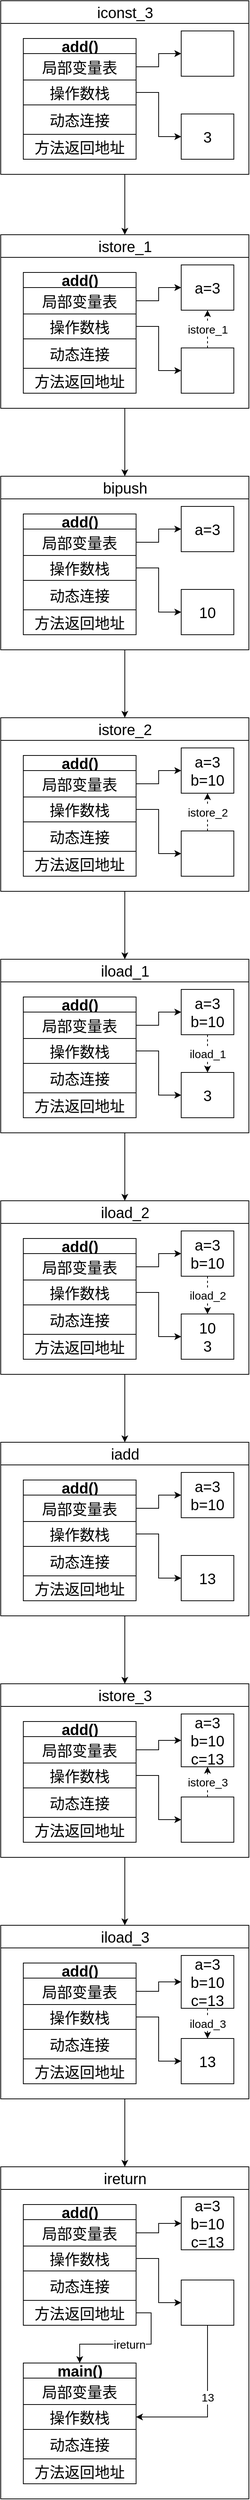 <mxfile version="14.4.2" type="github">
  <diagram id="mzZVyo7BjY55Umvk1tv_" name="Page-1">
    <mxGraphModel dx="1865" dy="1680" grid="1" gridSize="10" guides="1" tooltips="1" connect="1" arrows="1" fold="1" page="1" pageScale="1" pageWidth="827" pageHeight="1169" math="0" shadow="0">
      <root>
        <mxCell id="0" />
        <mxCell id="1" parent="0" />
        <mxCell id="BVIDle6o-jh2AiLQvKVz-5" value="add()" style="swimlane;html=1;startSize=20;horizontal=1;containerType=tree;newEdgeStyle={&quot;edgeStyle&quot;:&quot;elbowEdgeStyle&quot;,&quot;startArrow&quot;:&quot;none&quot;,&quot;endArrow&quot;:&quot;none&quot;};gradientColor=#ffffff;fontSize=20;" vertex="1" parent="1">
          <mxGeometry x="-690" y="-1100" width="150" height="160" as="geometry" />
        </mxCell>
        <mxCell id="BVIDle6o-jh2AiLQvKVz-6" value="" style="shape=table;html=1;whiteSpace=wrap;startSize=0;container=1;collapsible=0;childLayout=tableLayout;gradientColor=#ffffff;fontSize=15;" vertex="1" parent="BVIDle6o-jh2AiLQvKVz-5">
          <mxGeometry y="20" width="150" height="140" as="geometry" />
        </mxCell>
        <mxCell id="BVIDle6o-jh2AiLQvKVz-7" value="" style="shape=partialRectangle;html=1;whiteSpace=wrap;collapsible=0;dropTarget=0;pointerEvents=0;fillColor=none;top=0;left=0;bottom=0;right=0;points=[[0,0.5],[1,0.5]];portConstraint=eastwest;" vertex="1" parent="BVIDle6o-jh2AiLQvKVz-6">
          <mxGeometry width="150" height="35" as="geometry" />
        </mxCell>
        <mxCell id="BVIDle6o-jh2AiLQvKVz-8" value="局部变量表" style="shape=partialRectangle;html=1;whiteSpace=wrap;connectable=0;fillColor=none;top=0;left=0;bottom=0;right=0;overflow=hidden;fontSize=20;" vertex="1" parent="BVIDle6o-jh2AiLQvKVz-7">
          <mxGeometry width="150" height="35" as="geometry" />
        </mxCell>
        <mxCell id="BVIDle6o-jh2AiLQvKVz-9" value="" style="shape=partialRectangle;html=1;whiteSpace=wrap;collapsible=0;dropTarget=0;pointerEvents=0;fillColor=none;top=0;left=0;bottom=0;right=0;points=[[0,0.5],[1,0.5]];portConstraint=eastwest;" vertex="1" parent="BVIDle6o-jh2AiLQvKVz-6">
          <mxGeometry y="35" width="150" height="33" as="geometry" />
        </mxCell>
        <mxCell id="BVIDle6o-jh2AiLQvKVz-10" value="操作数栈" style="shape=partialRectangle;html=1;whiteSpace=wrap;connectable=0;fillColor=none;top=0;left=0;bottom=0;right=0;overflow=hidden;fontSize=20;" vertex="1" parent="BVIDle6o-jh2AiLQvKVz-9">
          <mxGeometry width="150" height="33" as="geometry" />
        </mxCell>
        <mxCell id="BVIDle6o-jh2AiLQvKVz-11" style="shape=partialRectangle;html=1;whiteSpace=wrap;collapsible=0;dropTarget=0;pointerEvents=0;fillColor=none;top=0;left=0;bottom=0;right=0;points=[[0,0.5],[1,0.5]];portConstraint=eastwest;" vertex="1" parent="BVIDle6o-jh2AiLQvKVz-6">
          <mxGeometry y="68" width="150" height="39" as="geometry" />
        </mxCell>
        <mxCell id="BVIDle6o-jh2AiLQvKVz-12" value="&lt;font style=&quot;font-size: 20px&quot;&gt;动态连接&lt;/font&gt;" style="shape=partialRectangle;html=1;whiteSpace=wrap;connectable=0;fillColor=none;top=0;left=0;bottom=0;right=0;overflow=hidden;" vertex="1" parent="BVIDle6o-jh2AiLQvKVz-11">
          <mxGeometry width="150" height="39" as="geometry" />
        </mxCell>
        <mxCell id="BVIDle6o-jh2AiLQvKVz-13" style="shape=partialRectangle;html=1;whiteSpace=wrap;collapsible=0;dropTarget=0;pointerEvents=0;fillColor=none;top=0;left=0;bottom=0;right=0;points=[[0,0.5],[1,0.5]];portConstraint=eastwest;" vertex="1" parent="BVIDle6o-jh2AiLQvKVz-6">
          <mxGeometry y="107" width="150" height="33" as="geometry" />
        </mxCell>
        <mxCell id="BVIDle6o-jh2AiLQvKVz-14" value="方法返回地址" style="shape=partialRectangle;html=1;whiteSpace=wrap;connectable=0;fillColor=none;top=0;left=0;bottom=0;right=0;overflow=hidden;fontSize=20;" vertex="1" parent="BVIDle6o-jh2AiLQvKVz-13">
          <mxGeometry width="150" height="33" as="geometry" />
        </mxCell>
        <mxCell id="BVIDle6o-jh2AiLQvKVz-82" style="edgeStyle=orthogonalEdgeStyle;rounded=0;orthogonalLoop=1;jettySize=auto;html=1;entryX=0.5;entryY=0;entryDx=0;entryDy=0;fontSize=15;" edge="1" parent="1" source="BVIDle6o-jh2AiLQvKVz-36" target="BVIDle6o-jh2AiLQvKVz-76">
          <mxGeometry relative="1" as="geometry" />
        </mxCell>
        <mxCell id="BVIDle6o-jh2AiLQvKVz-36" value="&lt;span style=&quot;font-weight: 400 ; background-color: rgb(255 , 255 , 255)&quot;&gt;&lt;font style=&quot;font-size: 20px&quot;&gt;iconst_3&lt;/font&gt;&lt;/span&gt;" style="swimlane;html=1;startSize=30;horizontal=1;containerType=tree;newEdgeStyle={&quot;edgeStyle&quot;:&quot;elbowEdgeStyle&quot;,&quot;startArrow&quot;:&quot;none&quot;,&quot;endArrow&quot;:&quot;none&quot;};fontSize=15;" vertex="1" parent="1">
          <mxGeometry x="-720" y="-1150" width="330" height="230" as="geometry" />
        </mxCell>
        <mxCell id="BVIDle6o-jh2AiLQvKVz-42" value="" style="rounded=0;whiteSpace=wrap;html=1;fontSize=20;" vertex="1" parent="BVIDle6o-jh2AiLQvKVz-36">
          <mxGeometry x="240" y="40" width="70" height="60" as="geometry" />
        </mxCell>
        <mxCell id="BVIDle6o-jh2AiLQvKVz-20" value="3" style="rounded=0;whiteSpace=wrap;html=1;fontSize=20;" vertex="1" parent="BVIDle6o-jh2AiLQvKVz-36">
          <mxGeometry x="240" y="150" width="70" height="60" as="geometry" />
        </mxCell>
        <mxCell id="BVIDle6o-jh2AiLQvKVz-48" style="edgeStyle=orthogonalEdgeStyle;rounded=0;orthogonalLoop=1;jettySize=auto;html=1;entryX=0;entryY=0.5;entryDx=0;entryDy=0;fontSize=15;" edge="1" parent="1" source="BVIDle6o-jh2AiLQvKVz-7" target="BVIDle6o-jh2AiLQvKVz-42">
          <mxGeometry relative="1" as="geometry" />
        </mxCell>
        <mxCell id="BVIDle6o-jh2AiLQvKVz-49" style="edgeStyle=orthogonalEdgeStyle;rounded=0;orthogonalLoop=1;jettySize=auto;html=1;entryX=0;entryY=0.5;entryDx=0;entryDy=0;fontSize=15;" edge="1" parent="1" source="BVIDle6o-jh2AiLQvKVz-9" target="BVIDle6o-jh2AiLQvKVz-20">
          <mxGeometry relative="1" as="geometry" />
        </mxCell>
        <mxCell id="BVIDle6o-jh2AiLQvKVz-66" value="add()" style="swimlane;html=1;startSize=20;horizontal=1;containerType=tree;newEdgeStyle={&quot;edgeStyle&quot;:&quot;elbowEdgeStyle&quot;,&quot;startArrow&quot;:&quot;none&quot;,&quot;endArrow&quot;:&quot;none&quot;};gradientColor=#ffffff;fontSize=20;" vertex="1" parent="1">
          <mxGeometry x="-690" y="-790" width="150" height="160" as="geometry" />
        </mxCell>
        <mxCell id="BVIDle6o-jh2AiLQvKVz-67" value="" style="shape=table;html=1;whiteSpace=wrap;startSize=0;container=1;collapsible=0;childLayout=tableLayout;gradientColor=#ffffff;fontSize=15;" vertex="1" parent="BVIDle6o-jh2AiLQvKVz-66">
          <mxGeometry y="20" width="150" height="140" as="geometry" />
        </mxCell>
        <mxCell id="BVIDle6o-jh2AiLQvKVz-68" value="" style="shape=partialRectangle;html=1;whiteSpace=wrap;collapsible=0;dropTarget=0;pointerEvents=0;fillColor=none;top=0;left=0;bottom=0;right=0;points=[[0,0.5],[1,0.5]];portConstraint=eastwest;" vertex="1" parent="BVIDle6o-jh2AiLQvKVz-67">
          <mxGeometry width="150" height="35" as="geometry" />
        </mxCell>
        <mxCell id="BVIDle6o-jh2AiLQvKVz-69" value="局部变量表" style="shape=partialRectangle;html=1;whiteSpace=wrap;connectable=0;fillColor=none;top=0;left=0;bottom=0;right=0;overflow=hidden;fontSize=20;" vertex="1" parent="BVIDle6o-jh2AiLQvKVz-68">
          <mxGeometry width="150" height="35" as="geometry" />
        </mxCell>
        <mxCell id="BVIDle6o-jh2AiLQvKVz-70" value="" style="shape=partialRectangle;html=1;whiteSpace=wrap;collapsible=0;dropTarget=0;pointerEvents=0;fillColor=none;top=0;left=0;bottom=0;right=0;points=[[0,0.5],[1,0.5]];portConstraint=eastwest;" vertex="1" parent="BVIDle6o-jh2AiLQvKVz-67">
          <mxGeometry y="35" width="150" height="33" as="geometry" />
        </mxCell>
        <mxCell id="BVIDle6o-jh2AiLQvKVz-71" value="操作数栈" style="shape=partialRectangle;html=1;whiteSpace=wrap;connectable=0;fillColor=none;top=0;left=0;bottom=0;right=0;overflow=hidden;fontSize=20;" vertex="1" parent="BVIDle6o-jh2AiLQvKVz-70">
          <mxGeometry width="150" height="33" as="geometry" />
        </mxCell>
        <mxCell id="BVIDle6o-jh2AiLQvKVz-72" style="shape=partialRectangle;html=1;whiteSpace=wrap;collapsible=0;dropTarget=0;pointerEvents=0;fillColor=none;top=0;left=0;bottom=0;right=0;points=[[0,0.5],[1,0.5]];portConstraint=eastwest;" vertex="1" parent="BVIDle6o-jh2AiLQvKVz-67">
          <mxGeometry y="68" width="150" height="39" as="geometry" />
        </mxCell>
        <mxCell id="BVIDle6o-jh2AiLQvKVz-73" value="&lt;font style=&quot;font-size: 20px&quot;&gt;动态连接&lt;/font&gt;" style="shape=partialRectangle;html=1;whiteSpace=wrap;connectable=0;fillColor=none;top=0;left=0;bottom=0;right=0;overflow=hidden;" vertex="1" parent="BVIDle6o-jh2AiLQvKVz-72">
          <mxGeometry width="150" height="39" as="geometry" />
        </mxCell>
        <mxCell id="BVIDle6o-jh2AiLQvKVz-74" style="shape=partialRectangle;html=1;whiteSpace=wrap;collapsible=0;dropTarget=0;pointerEvents=0;fillColor=none;top=0;left=0;bottom=0;right=0;points=[[0,0.5],[1,0.5]];portConstraint=eastwest;" vertex="1" parent="BVIDle6o-jh2AiLQvKVz-67">
          <mxGeometry y="107" width="150" height="33" as="geometry" />
        </mxCell>
        <mxCell id="BVIDle6o-jh2AiLQvKVz-75" value="方法返回地址" style="shape=partialRectangle;html=1;whiteSpace=wrap;connectable=0;fillColor=none;top=0;left=0;bottom=0;right=0;overflow=hidden;fontSize=20;" vertex="1" parent="BVIDle6o-jh2AiLQvKVz-74">
          <mxGeometry width="150" height="33" as="geometry" />
        </mxCell>
        <mxCell id="BVIDle6o-jh2AiLQvKVz-105" style="edgeStyle=orthogonalEdgeStyle;rounded=0;orthogonalLoop=1;jettySize=auto;html=1;entryX=0.5;entryY=0;entryDx=0;entryDy=0;fontSize=15;" edge="1" parent="1" source="BVIDle6o-jh2AiLQvKVz-76" target="BVIDle6o-jh2AiLQvKVz-99">
          <mxGeometry relative="1" as="geometry" />
        </mxCell>
        <mxCell id="BVIDle6o-jh2AiLQvKVz-76" value="&lt;span style=&quot;font-weight: 400 ; background-color: rgb(255 , 255 , 255)&quot;&gt;&lt;font style=&quot;font-size: 20px&quot;&gt;istore_1&lt;/font&gt;&lt;/span&gt;" style="swimlane;html=1;startSize=30;horizontal=1;containerType=tree;newEdgeStyle={&quot;edgeStyle&quot;:&quot;elbowEdgeStyle&quot;,&quot;startArrow&quot;:&quot;none&quot;,&quot;endArrow&quot;:&quot;none&quot;};fontSize=15;" vertex="1" parent="1">
          <mxGeometry x="-720" y="-840" width="330" height="230" as="geometry" />
        </mxCell>
        <mxCell id="BVIDle6o-jh2AiLQvKVz-77" value="a=3" style="rounded=0;whiteSpace=wrap;html=1;fontSize=20;" vertex="1" parent="BVIDle6o-jh2AiLQvKVz-76">
          <mxGeometry x="240" y="40" width="70" height="60" as="geometry" />
        </mxCell>
        <mxCell id="BVIDle6o-jh2AiLQvKVz-81" value="istore_1" style="edgeStyle=orthogonalEdgeStyle;rounded=0;orthogonalLoop=1;jettySize=auto;html=1;entryX=0.5;entryY=1;entryDx=0;entryDy=0;dashed=1;fontSize=15;" edge="1" parent="BVIDle6o-jh2AiLQvKVz-76" source="BVIDle6o-jh2AiLQvKVz-78" target="BVIDle6o-jh2AiLQvKVz-77">
          <mxGeometry relative="1" as="geometry" />
        </mxCell>
        <mxCell id="BVIDle6o-jh2AiLQvKVz-78" value="" style="rounded=0;whiteSpace=wrap;html=1;fontSize=20;" vertex="1" parent="BVIDle6o-jh2AiLQvKVz-76">
          <mxGeometry x="240" y="150" width="70" height="60" as="geometry" />
        </mxCell>
        <mxCell id="BVIDle6o-jh2AiLQvKVz-79" style="edgeStyle=orthogonalEdgeStyle;rounded=0;orthogonalLoop=1;jettySize=auto;html=1;entryX=0;entryY=0.5;entryDx=0;entryDy=0;fontSize=15;" edge="1" parent="1" source="BVIDle6o-jh2AiLQvKVz-68" target="BVIDle6o-jh2AiLQvKVz-77">
          <mxGeometry relative="1" as="geometry" />
        </mxCell>
        <mxCell id="BVIDle6o-jh2AiLQvKVz-80" style="edgeStyle=orthogonalEdgeStyle;rounded=0;orthogonalLoop=1;jettySize=auto;html=1;entryX=0;entryY=0.5;entryDx=0;entryDy=0;fontSize=15;" edge="1" parent="1" source="BVIDle6o-jh2AiLQvKVz-70" target="BVIDle6o-jh2AiLQvKVz-78">
          <mxGeometry relative="1" as="geometry" />
        </mxCell>
        <mxCell id="BVIDle6o-jh2AiLQvKVz-89" value="add()" style="swimlane;html=1;startSize=20;horizontal=1;containerType=tree;newEdgeStyle={&quot;edgeStyle&quot;:&quot;elbowEdgeStyle&quot;,&quot;startArrow&quot;:&quot;none&quot;,&quot;endArrow&quot;:&quot;none&quot;};gradientColor=#ffffff;fontSize=20;" vertex="1" parent="1">
          <mxGeometry x="-690" y="-470" width="150" height="160" as="geometry" />
        </mxCell>
        <mxCell id="BVIDle6o-jh2AiLQvKVz-90" value="" style="shape=table;html=1;whiteSpace=wrap;startSize=0;container=1;collapsible=0;childLayout=tableLayout;gradientColor=#ffffff;fontSize=15;" vertex="1" parent="BVIDle6o-jh2AiLQvKVz-89">
          <mxGeometry y="20" width="150" height="140" as="geometry" />
        </mxCell>
        <mxCell id="BVIDle6o-jh2AiLQvKVz-91" value="" style="shape=partialRectangle;html=1;whiteSpace=wrap;collapsible=0;dropTarget=0;pointerEvents=0;fillColor=none;top=0;left=0;bottom=0;right=0;points=[[0,0.5],[1,0.5]];portConstraint=eastwest;" vertex="1" parent="BVIDle6o-jh2AiLQvKVz-90">
          <mxGeometry width="150" height="35" as="geometry" />
        </mxCell>
        <mxCell id="BVIDle6o-jh2AiLQvKVz-92" value="局部变量表" style="shape=partialRectangle;html=1;whiteSpace=wrap;connectable=0;fillColor=none;top=0;left=0;bottom=0;right=0;overflow=hidden;fontSize=20;" vertex="1" parent="BVIDle6o-jh2AiLQvKVz-91">
          <mxGeometry width="150" height="35" as="geometry" />
        </mxCell>
        <mxCell id="BVIDle6o-jh2AiLQvKVz-93" value="" style="shape=partialRectangle;html=1;whiteSpace=wrap;collapsible=0;dropTarget=0;pointerEvents=0;fillColor=none;top=0;left=0;bottom=0;right=0;points=[[0,0.5],[1,0.5]];portConstraint=eastwest;" vertex="1" parent="BVIDle6o-jh2AiLQvKVz-90">
          <mxGeometry y="35" width="150" height="33" as="geometry" />
        </mxCell>
        <mxCell id="BVIDle6o-jh2AiLQvKVz-94" value="操作数栈" style="shape=partialRectangle;html=1;whiteSpace=wrap;connectable=0;fillColor=none;top=0;left=0;bottom=0;right=0;overflow=hidden;fontSize=20;" vertex="1" parent="BVIDle6o-jh2AiLQvKVz-93">
          <mxGeometry width="150" height="33" as="geometry" />
        </mxCell>
        <mxCell id="BVIDle6o-jh2AiLQvKVz-95" style="shape=partialRectangle;html=1;whiteSpace=wrap;collapsible=0;dropTarget=0;pointerEvents=0;fillColor=none;top=0;left=0;bottom=0;right=0;points=[[0,0.5],[1,0.5]];portConstraint=eastwest;" vertex="1" parent="BVIDle6o-jh2AiLQvKVz-90">
          <mxGeometry y="68" width="150" height="39" as="geometry" />
        </mxCell>
        <mxCell id="BVIDle6o-jh2AiLQvKVz-96" value="&lt;font style=&quot;font-size: 20px&quot;&gt;动态连接&lt;/font&gt;" style="shape=partialRectangle;html=1;whiteSpace=wrap;connectable=0;fillColor=none;top=0;left=0;bottom=0;right=0;overflow=hidden;" vertex="1" parent="BVIDle6o-jh2AiLQvKVz-95">
          <mxGeometry width="150" height="39" as="geometry" />
        </mxCell>
        <mxCell id="BVIDle6o-jh2AiLQvKVz-97" style="shape=partialRectangle;html=1;whiteSpace=wrap;collapsible=0;dropTarget=0;pointerEvents=0;fillColor=none;top=0;left=0;bottom=0;right=0;points=[[0,0.5],[1,0.5]];portConstraint=eastwest;" vertex="1" parent="BVIDle6o-jh2AiLQvKVz-90">
          <mxGeometry y="107" width="150" height="33" as="geometry" />
        </mxCell>
        <mxCell id="BVIDle6o-jh2AiLQvKVz-98" value="方法返回地址" style="shape=partialRectangle;html=1;whiteSpace=wrap;connectable=0;fillColor=none;top=0;left=0;bottom=0;right=0;overflow=hidden;fontSize=20;" vertex="1" parent="BVIDle6o-jh2AiLQvKVz-97">
          <mxGeometry width="150" height="33" as="geometry" />
        </mxCell>
        <mxCell id="BVIDle6o-jh2AiLQvKVz-127" style="edgeStyle=orthogonalEdgeStyle;rounded=0;orthogonalLoop=1;jettySize=auto;html=1;entryX=0.5;entryY=0;entryDx=0;entryDy=0;fontSize=15;" edge="1" parent="1" source="BVIDle6o-jh2AiLQvKVz-99" target="BVIDle6o-jh2AiLQvKVz-122">
          <mxGeometry relative="1" as="geometry" />
        </mxCell>
        <mxCell id="BVIDle6o-jh2AiLQvKVz-99" value="&lt;span style=&quot;font-size: 20px ; font-weight: 400 ; background-color: rgb(255 , 255 , 255)&quot;&gt;bipush&lt;/span&gt;" style="swimlane;html=1;startSize=30;horizontal=1;containerType=tree;newEdgeStyle={&quot;edgeStyle&quot;:&quot;elbowEdgeStyle&quot;,&quot;startArrow&quot;:&quot;none&quot;,&quot;endArrow&quot;:&quot;none&quot;};fontSize=15;" vertex="1" parent="1">
          <mxGeometry x="-720" y="-520" width="330" height="230" as="geometry" />
        </mxCell>
        <mxCell id="BVIDle6o-jh2AiLQvKVz-100" value="a=3" style="rounded=0;whiteSpace=wrap;html=1;fontSize=20;" vertex="1" parent="BVIDle6o-jh2AiLQvKVz-99">
          <mxGeometry x="240" y="40" width="70" height="60" as="geometry" />
        </mxCell>
        <mxCell id="BVIDle6o-jh2AiLQvKVz-102" value="10" style="rounded=0;whiteSpace=wrap;html=1;fontSize=20;" vertex="1" parent="BVIDle6o-jh2AiLQvKVz-99">
          <mxGeometry x="240" y="150" width="70" height="60" as="geometry" />
        </mxCell>
        <mxCell id="BVIDle6o-jh2AiLQvKVz-103" style="edgeStyle=orthogonalEdgeStyle;rounded=0;orthogonalLoop=1;jettySize=auto;html=1;entryX=0;entryY=0.5;entryDx=0;entryDy=0;fontSize=15;" edge="1" parent="1" source="BVIDle6o-jh2AiLQvKVz-91" target="BVIDle6o-jh2AiLQvKVz-100">
          <mxGeometry relative="1" as="geometry" />
        </mxCell>
        <mxCell id="BVIDle6o-jh2AiLQvKVz-104" style="edgeStyle=orthogonalEdgeStyle;rounded=0;orthogonalLoop=1;jettySize=auto;html=1;entryX=0;entryY=0.5;entryDx=0;entryDy=0;fontSize=15;" edge="1" parent="1" source="BVIDle6o-jh2AiLQvKVz-93" target="BVIDle6o-jh2AiLQvKVz-102">
          <mxGeometry relative="1" as="geometry" />
        </mxCell>
        <mxCell id="BVIDle6o-jh2AiLQvKVz-112" value="add()" style="swimlane;html=1;startSize=20;horizontal=1;containerType=tree;newEdgeStyle={&quot;edgeStyle&quot;:&quot;elbowEdgeStyle&quot;,&quot;startArrow&quot;:&quot;none&quot;,&quot;endArrow&quot;:&quot;none&quot;};gradientColor=#ffffff;fontSize=20;" vertex="1" parent="1">
          <mxGeometry x="-690" y="-150" width="150" height="160" as="geometry" />
        </mxCell>
        <mxCell id="BVIDle6o-jh2AiLQvKVz-113" value="" style="shape=table;html=1;whiteSpace=wrap;startSize=0;container=1;collapsible=0;childLayout=tableLayout;gradientColor=#ffffff;fontSize=15;" vertex="1" parent="BVIDle6o-jh2AiLQvKVz-112">
          <mxGeometry y="20" width="150" height="140" as="geometry" />
        </mxCell>
        <mxCell id="BVIDle6o-jh2AiLQvKVz-114" value="" style="shape=partialRectangle;html=1;whiteSpace=wrap;collapsible=0;dropTarget=0;pointerEvents=0;fillColor=none;top=0;left=0;bottom=0;right=0;points=[[0,0.5],[1,0.5]];portConstraint=eastwest;" vertex="1" parent="BVIDle6o-jh2AiLQvKVz-113">
          <mxGeometry width="150" height="35" as="geometry" />
        </mxCell>
        <mxCell id="BVIDle6o-jh2AiLQvKVz-115" value="局部变量表" style="shape=partialRectangle;html=1;whiteSpace=wrap;connectable=0;fillColor=none;top=0;left=0;bottom=0;right=0;overflow=hidden;fontSize=20;" vertex="1" parent="BVIDle6o-jh2AiLQvKVz-114">
          <mxGeometry width="150" height="35" as="geometry" />
        </mxCell>
        <mxCell id="BVIDle6o-jh2AiLQvKVz-116" value="" style="shape=partialRectangle;html=1;whiteSpace=wrap;collapsible=0;dropTarget=0;pointerEvents=0;fillColor=none;top=0;left=0;bottom=0;right=0;points=[[0,0.5],[1,0.5]];portConstraint=eastwest;" vertex="1" parent="BVIDle6o-jh2AiLQvKVz-113">
          <mxGeometry y="35" width="150" height="33" as="geometry" />
        </mxCell>
        <mxCell id="BVIDle6o-jh2AiLQvKVz-117" value="操作数栈" style="shape=partialRectangle;html=1;whiteSpace=wrap;connectable=0;fillColor=none;top=0;left=0;bottom=0;right=0;overflow=hidden;fontSize=20;" vertex="1" parent="BVIDle6o-jh2AiLQvKVz-116">
          <mxGeometry width="150" height="33" as="geometry" />
        </mxCell>
        <mxCell id="BVIDle6o-jh2AiLQvKVz-118" style="shape=partialRectangle;html=1;whiteSpace=wrap;collapsible=0;dropTarget=0;pointerEvents=0;fillColor=none;top=0;left=0;bottom=0;right=0;points=[[0,0.5],[1,0.5]];portConstraint=eastwest;" vertex="1" parent="BVIDle6o-jh2AiLQvKVz-113">
          <mxGeometry y="68" width="150" height="39" as="geometry" />
        </mxCell>
        <mxCell id="BVIDle6o-jh2AiLQvKVz-119" value="&lt;font style=&quot;font-size: 20px&quot;&gt;动态连接&lt;/font&gt;" style="shape=partialRectangle;html=1;whiteSpace=wrap;connectable=0;fillColor=none;top=0;left=0;bottom=0;right=0;overflow=hidden;" vertex="1" parent="BVIDle6o-jh2AiLQvKVz-118">
          <mxGeometry width="150" height="39" as="geometry" />
        </mxCell>
        <mxCell id="BVIDle6o-jh2AiLQvKVz-120" style="shape=partialRectangle;html=1;whiteSpace=wrap;collapsible=0;dropTarget=0;pointerEvents=0;fillColor=none;top=0;left=0;bottom=0;right=0;points=[[0,0.5],[1,0.5]];portConstraint=eastwest;" vertex="1" parent="BVIDle6o-jh2AiLQvKVz-113">
          <mxGeometry y="107" width="150" height="33" as="geometry" />
        </mxCell>
        <mxCell id="BVIDle6o-jh2AiLQvKVz-121" value="方法返回地址" style="shape=partialRectangle;html=1;whiteSpace=wrap;connectable=0;fillColor=none;top=0;left=0;bottom=0;right=0;overflow=hidden;fontSize=20;" vertex="1" parent="BVIDle6o-jh2AiLQvKVz-120">
          <mxGeometry width="150" height="33" as="geometry" />
        </mxCell>
        <mxCell id="BVIDle6o-jh2AiLQvKVz-150" style="edgeStyle=orthogonalEdgeStyle;rounded=0;orthogonalLoop=1;jettySize=auto;html=1;fontSize=15;" edge="1" parent="1" source="BVIDle6o-jh2AiLQvKVz-122" target="BVIDle6o-jh2AiLQvKVz-144">
          <mxGeometry relative="1" as="geometry" />
        </mxCell>
        <mxCell id="BVIDle6o-jh2AiLQvKVz-122" value="&lt;span style=&quot;font-size: 20px ; font-weight: 400 ; background-color: rgb(255 , 255 , 255)&quot;&gt;istore_2&lt;/span&gt;" style="swimlane;html=1;startSize=30;horizontal=1;containerType=tree;newEdgeStyle={&quot;edgeStyle&quot;:&quot;elbowEdgeStyle&quot;,&quot;startArrow&quot;:&quot;none&quot;,&quot;endArrow&quot;:&quot;none&quot;};fontSize=15;" vertex="1" parent="1">
          <mxGeometry x="-720" y="-200" width="330" height="230" as="geometry" />
        </mxCell>
        <mxCell id="BVIDle6o-jh2AiLQvKVz-123" value="a=3&lt;br&gt;b=10" style="rounded=0;whiteSpace=wrap;html=1;fontSize=20;" vertex="1" parent="BVIDle6o-jh2AiLQvKVz-122">
          <mxGeometry x="240" y="40" width="70" height="60" as="geometry" />
        </mxCell>
        <mxCell id="BVIDle6o-jh2AiLQvKVz-124" value="" style="rounded=0;whiteSpace=wrap;html=1;fontSize=20;" vertex="1" parent="BVIDle6o-jh2AiLQvKVz-122">
          <mxGeometry x="240" y="150" width="70" height="60" as="geometry" />
        </mxCell>
        <mxCell id="BVIDle6o-jh2AiLQvKVz-128" value="istore_2" style="edgeStyle=orthogonalEdgeStyle;rounded=0;orthogonalLoop=1;jettySize=auto;html=1;fontSize=15;entryX=0.5;entryY=1;entryDx=0;entryDy=0;dashed=1;" edge="1" parent="BVIDle6o-jh2AiLQvKVz-122" source="BVIDle6o-jh2AiLQvKVz-124" target="BVIDle6o-jh2AiLQvKVz-123">
          <mxGeometry relative="1" as="geometry">
            <mxPoint x="275" y="110" as="targetPoint" />
          </mxGeometry>
        </mxCell>
        <mxCell id="BVIDle6o-jh2AiLQvKVz-125" style="edgeStyle=orthogonalEdgeStyle;rounded=0;orthogonalLoop=1;jettySize=auto;html=1;entryX=0;entryY=0.5;entryDx=0;entryDy=0;fontSize=15;" edge="1" parent="1" source="BVIDle6o-jh2AiLQvKVz-114" target="BVIDle6o-jh2AiLQvKVz-123">
          <mxGeometry relative="1" as="geometry" />
        </mxCell>
        <mxCell id="BVIDle6o-jh2AiLQvKVz-126" style="edgeStyle=orthogonalEdgeStyle;rounded=0;orthogonalLoop=1;jettySize=auto;html=1;entryX=0;entryY=0.5;entryDx=0;entryDy=0;fontSize=15;" edge="1" parent="1" source="BVIDle6o-jh2AiLQvKVz-116" target="BVIDle6o-jh2AiLQvKVz-124">
          <mxGeometry relative="1" as="geometry" />
        </mxCell>
        <mxCell id="BVIDle6o-jh2AiLQvKVz-134" value="add()" style="swimlane;html=1;startSize=20;horizontal=1;containerType=tree;newEdgeStyle={&quot;edgeStyle&quot;:&quot;elbowEdgeStyle&quot;,&quot;startArrow&quot;:&quot;none&quot;,&quot;endArrow&quot;:&quot;none&quot;};gradientColor=#ffffff;fontSize=20;" vertex="1" parent="1">
          <mxGeometry x="-690" y="170" width="150" height="160" as="geometry" />
        </mxCell>
        <mxCell id="BVIDle6o-jh2AiLQvKVz-135" value="" style="shape=table;html=1;whiteSpace=wrap;startSize=0;container=1;collapsible=0;childLayout=tableLayout;gradientColor=#ffffff;fontSize=15;" vertex="1" parent="BVIDle6o-jh2AiLQvKVz-134">
          <mxGeometry y="20" width="150" height="140" as="geometry" />
        </mxCell>
        <mxCell id="BVIDle6o-jh2AiLQvKVz-136" value="" style="shape=partialRectangle;html=1;whiteSpace=wrap;collapsible=0;dropTarget=0;pointerEvents=0;fillColor=none;top=0;left=0;bottom=0;right=0;points=[[0,0.5],[1,0.5]];portConstraint=eastwest;" vertex="1" parent="BVIDle6o-jh2AiLQvKVz-135">
          <mxGeometry width="150" height="35" as="geometry" />
        </mxCell>
        <mxCell id="BVIDle6o-jh2AiLQvKVz-137" value="局部变量表" style="shape=partialRectangle;html=1;whiteSpace=wrap;connectable=0;fillColor=none;top=0;left=0;bottom=0;right=0;overflow=hidden;fontSize=20;" vertex="1" parent="BVIDle6o-jh2AiLQvKVz-136">
          <mxGeometry width="150" height="35" as="geometry" />
        </mxCell>
        <mxCell id="BVIDle6o-jh2AiLQvKVz-138" value="" style="shape=partialRectangle;html=1;whiteSpace=wrap;collapsible=0;dropTarget=0;pointerEvents=0;fillColor=none;top=0;left=0;bottom=0;right=0;points=[[0,0.5],[1,0.5]];portConstraint=eastwest;" vertex="1" parent="BVIDle6o-jh2AiLQvKVz-135">
          <mxGeometry y="35" width="150" height="33" as="geometry" />
        </mxCell>
        <mxCell id="BVIDle6o-jh2AiLQvKVz-139" value="操作数栈" style="shape=partialRectangle;html=1;whiteSpace=wrap;connectable=0;fillColor=none;top=0;left=0;bottom=0;right=0;overflow=hidden;fontSize=20;" vertex="1" parent="BVIDle6o-jh2AiLQvKVz-138">
          <mxGeometry width="150" height="33" as="geometry" />
        </mxCell>
        <mxCell id="BVIDle6o-jh2AiLQvKVz-140" style="shape=partialRectangle;html=1;whiteSpace=wrap;collapsible=0;dropTarget=0;pointerEvents=0;fillColor=none;top=0;left=0;bottom=0;right=0;points=[[0,0.5],[1,0.5]];portConstraint=eastwest;" vertex="1" parent="BVIDle6o-jh2AiLQvKVz-135">
          <mxGeometry y="68" width="150" height="39" as="geometry" />
        </mxCell>
        <mxCell id="BVIDle6o-jh2AiLQvKVz-141" value="&lt;font style=&quot;font-size: 20px&quot;&gt;动态连接&lt;/font&gt;" style="shape=partialRectangle;html=1;whiteSpace=wrap;connectable=0;fillColor=none;top=0;left=0;bottom=0;right=0;overflow=hidden;" vertex="1" parent="BVIDle6o-jh2AiLQvKVz-140">
          <mxGeometry width="150" height="39" as="geometry" />
        </mxCell>
        <mxCell id="BVIDle6o-jh2AiLQvKVz-142" style="shape=partialRectangle;html=1;whiteSpace=wrap;collapsible=0;dropTarget=0;pointerEvents=0;fillColor=none;top=0;left=0;bottom=0;right=0;points=[[0,0.5],[1,0.5]];portConstraint=eastwest;" vertex="1" parent="BVIDle6o-jh2AiLQvKVz-135">
          <mxGeometry y="107" width="150" height="33" as="geometry" />
        </mxCell>
        <mxCell id="BVIDle6o-jh2AiLQvKVz-143" value="方法返回地址" style="shape=partialRectangle;html=1;whiteSpace=wrap;connectable=0;fillColor=none;top=0;left=0;bottom=0;right=0;overflow=hidden;fontSize=20;" vertex="1" parent="BVIDle6o-jh2AiLQvKVz-142">
          <mxGeometry width="150" height="33" as="geometry" />
        </mxCell>
        <mxCell id="BVIDle6o-jh2AiLQvKVz-172" style="edgeStyle=orthogonalEdgeStyle;rounded=0;orthogonalLoop=1;jettySize=auto;html=1;entryX=0.5;entryY=0;entryDx=0;entryDy=0;fontSize=15;" edge="1" parent="1" source="BVIDle6o-jh2AiLQvKVz-144" target="BVIDle6o-jh2AiLQvKVz-166">
          <mxGeometry relative="1" as="geometry" />
        </mxCell>
        <mxCell id="BVIDle6o-jh2AiLQvKVz-144" value="&lt;span style=&quot;font-size: 20px ; font-weight: 400 ; background-color: rgb(255 , 255 , 255)&quot;&gt;iload_1&lt;/span&gt;" style="swimlane;html=1;startSize=30;horizontal=1;containerType=tree;newEdgeStyle={&quot;edgeStyle&quot;:&quot;elbowEdgeStyle&quot;,&quot;startArrow&quot;:&quot;none&quot;,&quot;endArrow&quot;:&quot;none&quot;};fontSize=15;" vertex="1" parent="1">
          <mxGeometry x="-720" y="120" width="330" height="230" as="geometry" />
        </mxCell>
        <mxCell id="BVIDle6o-jh2AiLQvKVz-151" value="iload_1" style="edgeStyle=orthogonalEdgeStyle;rounded=0;orthogonalLoop=1;jettySize=auto;html=1;entryX=0.5;entryY=0;entryDx=0;entryDy=0;dashed=1;fontSize=15;" edge="1" parent="BVIDle6o-jh2AiLQvKVz-144" source="BVIDle6o-jh2AiLQvKVz-145" target="BVIDle6o-jh2AiLQvKVz-146">
          <mxGeometry relative="1" as="geometry" />
        </mxCell>
        <mxCell id="BVIDle6o-jh2AiLQvKVz-145" value="a=3&lt;br&gt;b=10" style="rounded=0;whiteSpace=wrap;html=1;fontSize=20;" vertex="1" parent="BVIDle6o-jh2AiLQvKVz-144">
          <mxGeometry x="240" y="40" width="70" height="60" as="geometry" />
        </mxCell>
        <mxCell id="BVIDle6o-jh2AiLQvKVz-146" value="3" style="rounded=0;whiteSpace=wrap;html=1;fontSize=20;" vertex="1" parent="BVIDle6o-jh2AiLQvKVz-144">
          <mxGeometry x="240" y="150" width="70" height="60" as="geometry" />
        </mxCell>
        <mxCell id="BVIDle6o-jh2AiLQvKVz-148" style="edgeStyle=orthogonalEdgeStyle;rounded=0;orthogonalLoop=1;jettySize=auto;html=1;entryX=0;entryY=0.5;entryDx=0;entryDy=0;fontSize=15;" edge="1" parent="1" source="BVIDle6o-jh2AiLQvKVz-136" target="BVIDle6o-jh2AiLQvKVz-145">
          <mxGeometry relative="1" as="geometry" />
        </mxCell>
        <mxCell id="BVIDle6o-jh2AiLQvKVz-149" style="edgeStyle=orthogonalEdgeStyle;rounded=0;orthogonalLoop=1;jettySize=auto;html=1;entryX=0;entryY=0.5;entryDx=0;entryDy=0;fontSize=15;" edge="1" parent="1" source="BVIDle6o-jh2AiLQvKVz-138" target="BVIDle6o-jh2AiLQvKVz-146">
          <mxGeometry relative="1" as="geometry" />
        </mxCell>
        <mxCell id="BVIDle6o-jh2AiLQvKVz-156" value="add()" style="swimlane;html=1;startSize=20;horizontal=1;containerType=tree;newEdgeStyle={&quot;edgeStyle&quot;:&quot;elbowEdgeStyle&quot;,&quot;startArrow&quot;:&quot;none&quot;,&quot;endArrow&quot;:&quot;none&quot;};gradientColor=#ffffff;fontSize=20;" vertex="1" parent="1">
          <mxGeometry x="-690" y="490" width="150" height="160" as="geometry" />
        </mxCell>
        <mxCell id="BVIDle6o-jh2AiLQvKVz-157" value="" style="shape=table;html=1;whiteSpace=wrap;startSize=0;container=1;collapsible=0;childLayout=tableLayout;gradientColor=#ffffff;fontSize=15;" vertex="1" parent="BVIDle6o-jh2AiLQvKVz-156">
          <mxGeometry y="20" width="150" height="140" as="geometry" />
        </mxCell>
        <mxCell id="BVIDle6o-jh2AiLQvKVz-158" value="" style="shape=partialRectangle;html=1;whiteSpace=wrap;collapsible=0;dropTarget=0;pointerEvents=0;fillColor=none;top=0;left=0;bottom=0;right=0;points=[[0,0.5],[1,0.5]];portConstraint=eastwest;" vertex="1" parent="BVIDle6o-jh2AiLQvKVz-157">
          <mxGeometry width="150" height="35" as="geometry" />
        </mxCell>
        <mxCell id="BVIDle6o-jh2AiLQvKVz-159" value="局部变量表" style="shape=partialRectangle;html=1;whiteSpace=wrap;connectable=0;fillColor=none;top=0;left=0;bottom=0;right=0;overflow=hidden;fontSize=20;" vertex="1" parent="BVIDle6o-jh2AiLQvKVz-158">
          <mxGeometry width="150" height="35" as="geometry" />
        </mxCell>
        <mxCell id="BVIDle6o-jh2AiLQvKVz-160" value="" style="shape=partialRectangle;html=1;whiteSpace=wrap;collapsible=0;dropTarget=0;pointerEvents=0;fillColor=none;top=0;left=0;bottom=0;right=0;points=[[0,0.5],[1,0.5]];portConstraint=eastwest;" vertex="1" parent="BVIDle6o-jh2AiLQvKVz-157">
          <mxGeometry y="35" width="150" height="33" as="geometry" />
        </mxCell>
        <mxCell id="BVIDle6o-jh2AiLQvKVz-161" value="操作数栈" style="shape=partialRectangle;html=1;whiteSpace=wrap;connectable=0;fillColor=none;top=0;left=0;bottom=0;right=0;overflow=hidden;fontSize=20;" vertex="1" parent="BVIDle6o-jh2AiLQvKVz-160">
          <mxGeometry width="150" height="33" as="geometry" />
        </mxCell>
        <mxCell id="BVIDle6o-jh2AiLQvKVz-162" style="shape=partialRectangle;html=1;whiteSpace=wrap;collapsible=0;dropTarget=0;pointerEvents=0;fillColor=none;top=0;left=0;bottom=0;right=0;points=[[0,0.5],[1,0.5]];portConstraint=eastwest;" vertex="1" parent="BVIDle6o-jh2AiLQvKVz-157">
          <mxGeometry y="68" width="150" height="39" as="geometry" />
        </mxCell>
        <mxCell id="BVIDle6o-jh2AiLQvKVz-163" value="&lt;font style=&quot;font-size: 20px&quot;&gt;动态连接&lt;/font&gt;" style="shape=partialRectangle;html=1;whiteSpace=wrap;connectable=0;fillColor=none;top=0;left=0;bottom=0;right=0;overflow=hidden;" vertex="1" parent="BVIDle6o-jh2AiLQvKVz-162">
          <mxGeometry width="150" height="39" as="geometry" />
        </mxCell>
        <mxCell id="BVIDle6o-jh2AiLQvKVz-164" style="shape=partialRectangle;html=1;whiteSpace=wrap;collapsible=0;dropTarget=0;pointerEvents=0;fillColor=none;top=0;left=0;bottom=0;right=0;points=[[0,0.5],[1,0.5]];portConstraint=eastwest;" vertex="1" parent="BVIDle6o-jh2AiLQvKVz-157">
          <mxGeometry y="107" width="150" height="33" as="geometry" />
        </mxCell>
        <mxCell id="BVIDle6o-jh2AiLQvKVz-165" value="方法返回地址" style="shape=partialRectangle;html=1;whiteSpace=wrap;connectable=0;fillColor=none;top=0;left=0;bottom=0;right=0;overflow=hidden;fontSize=20;" vertex="1" parent="BVIDle6o-jh2AiLQvKVz-164">
          <mxGeometry width="150" height="33" as="geometry" />
        </mxCell>
        <mxCell id="BVIDle6o-jh2AiLQvKVz-189" style="edgeStyle=orthogonalEdgeStyle;rounded=0;orthogonalLoop=1;jettySize=auto;html=1;entryX=0.5;entryY=0;entryDx=0;entryDy=0;fontSize=15;" edge="1" parent="1" source="BVIDle6o-jh2AiLQvKVz-166" target="BVIDle6o-jh2AiLQvKVz-183">
          <mxGeometry relative="1" as="geometry" />
        </mxCell>
        <mxCell id="BVIDle6o-jh2AiLQvKVz-166" value="&lt;span style=&quot;font-size: 20px ; font-weight: 400 ; background-color: rgb(255 , 255 , 255)&quot;&gt;iload_2&lt;/span&gt;" style="swimlane;html=1;startSize=30;horizontal=1;containerType=tree;newEdgeStyle={&quot;edgeStyle&quot;:&quot;elbowEdgeStyle&quot;,&quot;startArrow&quot;:&quot;none&quot;,&quot;endArrow&quot;:&quot;none&quot;};fontSize=15;" vertex="1" parent="1">
          <mxGeometry x="-720" y="440" width="330" height="230" as="geometry" />
        </mxCell>
        <mxCell id="BVIDle6o-jh2AiLQvKVz-167" value="iload_2" style="edgeStyle=orthogonalEdgeStyle;rounded=0;orthogonalLoop=1;jettySize=auto;html=1;entryX=0.5;entryY=0;entryDx=0;entryDy=0;dashed=1;fontSize=15;" edge="1" parent="BVIDle6o-jh2AiLQvKVz-166" source="BVIDle6o-jh2AiLQvKVz-168" target="BVIDle6o-jh2AiLQvKVz-169">
          <mxGeometry relative="1" as="geometry" />
        </mxCell>
        <mxCell id="BVIDle6o-jh2AiLQvKVz-168" value="a=3&lt;br&gt;b=10" style="rounded=0;whiteSpace=wrap;html=1;fontSize=20;" vertex="1" parent="BVIDle6o-jh2AiLQvKVz-166">
          <mxGeometry x="240" y="40" width="70" height="60" as="geometry" />
        </mxCell>
        <mxCell id="BVIDle6o-jh2AiLQvKVz-169" value="10&lt;br&gt;3" style="rounded=0;whiteSpace=wrap;html=1;fontSize=20;" vertex="1" parent="BVIDle6o-jh2AiLQvKVz-166">
          <mxGeometry x="240" y="150" width="70" height="60" as="geometry" />
        </mxCell>
        <mxCell id="BVIDle6o-jh2AiLQvKVz-170" style="edgeStyle=orthogonalEdgeStyle;rounded=0;orthogonalLoop=1;jettySize=auto;html=1;entryX=0;entryY=0.5;entryDx=0;entryDy=0;fontSize=15;" edge="1" parent="1" source="BVIDle6o-jh2AiLQvKVz-158" target="BVIDle6o-jh2AiLQvKVz-168">
          <mxGeometry relative="1" as="geometry" />
        </mxCell>
        <mxCell id="BVIDle6o-jh2AiLQvKVz-171" style="edgeStyle=orthogonalEdgeStyle;rounded=0;orthogonalLoop=1;jettySize=auto;html=1;entryX=0;entryY=0.5;entryDx=0;entryDy=0;fontSize=15;" edge="1" parent="1" source="BVIDle6o-jh2AiLQvKVz-160" target="BVIDle6o-jh2AiLQvKVz-169">
          <mxGeometry relative="1" as="geometry" />
        </mxCell>
        <mxCell id="BVIDle6o-jh2AiLQvKVz-173" value="add()" style="swimlane;html=1;startSize=20;horizontal=1;containerType=tree;newEdgeStyle={&quot;edgeStyle&quot;:&quot;elbowEdgeStyle&quot;,&quot;startArrow&quot;:&quot;none&quot;,&quot;endArrow&quot;:&quot;none&quot;};gradientColor=#ffffff;fontSize=20;" vertex="1" parent="1">
          <mxGeometry x="-690" y="810" width="150" height="160" as="geometry" />
        </mxCell>
        <mxCell id="BVIDle6o-jh2AiLQvKVz-174" value="" style="shape=table;html=1;whiteSpace=wrap;startSize=0;container=1;collapsible=0;childLayout=tableLayout;gradientColor=#ffffff;fontSize=15;" vertex="1" parent="BVIDle6o-jh2AiLQvKVz-173">
          <mxGeometry y="20" width="150" height="140" as="geometry" />
        </mxCell>
        <mxCell id="BVIDle6o-jh2AiLQvKVz-175" value="" style="shape=partialRectangle;html=1;whiteSpace=wrap;collapsible=0;dropTarget=0;pointerEvents=0;fillColor=none;top=0;left=0;bottom=0;right=0;points=[[0,0.5],[1,0.5]];portConstraint=eastwest;" vertex="1" parent="BVIDle6o-jh2AiLQvKVz-174">
          <mxGeometry width="150" height="35" as="geometry" />
        </mxCell>
        <mxCell id="BVIDle6o-jh2AiLQvKVz-176" value="局部变量表" style="shape=partialRectangle;html=1;whiteSpace=wrap;connectable=0;fillColor=none;top=0;left=0;bottom=0;right=0;overflow=hidden;fontSize=20;" vertex="1" parent="BVIDle6o-jh2AiLQvKVz-175">
          <mxGeometry width="150" height="35" as="geometry" />
        </mxCell>
        <mxCell id="BVIDle6o-jh2AiLQvKVz-177" value="" style="shape=partialRectangle;html=1;whiteSpace=wrap;collapsible=0;dropTarget=0;pointerEvents=0;fillColor=none;top=0;left=0;bottom=0;right=0;points=[[0,0.5],[1,0.5]];portConstraint=eastwest;" vertex="1" parent="BVIDle6o-jh2AiLQvKVz-174">
          <mxGeometry y="35" width="150" height="33" as="geometry" />
        </mxCell>
        <mxCell id="BVIDle6o-jh2AiLQvKVz-178" value="操作数栈" style="shape=partialRectangle;html=1;whiteSpace=wrap;connectable=0;fillColor=none;top=0;left=0;bottom=0;right=0;overflow=hidden;fontSize=20;" vertex="1" parent="BVIDle6o-jh2AiLQvKVz-177">
          <mxGeometry width="150" height="33" as="geometry" />
        </mxCell>
        <mxCell id="BVIDle6o-jh2AiLQvKVz-179" style="shape=partialRectangle;html=1;whiteSpace=wrap;collapsible=0;dropTarget=0;pointerEvents=0;fillColor=none;top=0;left=0;bottom=0;right=0;points=[[0,0.5],[1,0.5]];portConstraint=eastwest;" vertex="1" parent="BVIDle6o-jh2AiLQvKVz-174">
          <mxGeometry y="68" width="150" height="39" as="geometry" />
        </mxCell>
        <mxCell id="BVIDle6o-jh2AiLQvKVz-180" value="&lt;font style=&quot;font-size: 20px&quot;&gt;动态连接&lt;/font&gt;" style="shape=partialRectangle;html=1;whiteSpace=wrap;connectable=0;fillColor=none;top=0;left=0;bottom=0;right=0;overflow=hidden;" vertex="1" parent="BVIDle6o-jh2AiLQvKVz-179">
          <mxGeometry width="150" height="39" as="geometry" />
        </mxCell>
        <mxCell id="BVIDle6o-jh2AiLQvKVz-181" style="shape=partialRectangle;html=1;whiteSpace=wrap;collapsible=0;dropTarget=0;pointerEvents=0;fillColor=none;top=0;left=0;bottom=0;right=0;points=[[0,0.5],[1,0.5]];portConstraint=eastwest;" vertex="1" parent="BVIDle6o-jh2AiLQvKVz-174">
          <mxGeometry y="107" width="150" height="33" as="geometry" />
        </mxCell>
        <mxCell id="BVIDle6o-jh2AiLQvKVz-182" value="方法返回地址" style="shape=partialRectangle;html=1;whiteSpace=wrap;connectable=0;fillColor=none;top=0;left=0;bottom=0;right=0;overflow=hidden;fontSize=20;" vertex="1" parent="BVIDle6o-jh2AiLQvKVz-181">
          <mxGeometry width="150" height="33" as="geometry" />
        </mxCell>
        <mxCell id="BVIDle6o-jh2AiLQvKVz-207" style="edgeStyle=orthogonalEdgeStyle;rounded=0;orthogonalLoop=1;jettySize=auto;html=1;entryX=0.5;entryY=0;entryDx=0;entryDy=0;fontSize=15;" edge="1" parent="1" source="BVIDle6o-jh2AiLQvKVz-183" target="BVIDle6o-jh2AiLQvKVz-202">
          <mxGeometry relative="1" as="geometry" />
        </mxCell>
        <mxCell id="BVIDle6o-jh2AiLQvKVz-183" value="&lt;span style=&quot;font-size: 20px ; font-weight: 400 ; background-color: rgb(255 , 255 , 255)&quot;&gt;iadd&lt;/span&gt;" style="swimlane;html=1;startSize=30;horizontal=1;containerType=tree;newEdgeStyle={&quot;edgeStyle&quot;:&quot;elbowEdgeStyle&quot;,&quot;startArrow&quot;:&quot;none&quot;,&quot;endArrow&quot;:&quot;none&quot;};fontSize=15;" vertex="1" parent="1">
          <mxGeometry x="-720" y="760" width="330" height="230" as="geometry" />
        </mxCell>
        <mxCell id="BVIDle6o-jh2AiLQvKVz-185" value="a=3&lt;br&gt;b=10" style="rounded=0;whiteSpace=wrap;html=1;fontSize=20;" vertex="1" parent="BVIDle6o-jh2AiLQvKVz-183">
          <mxGeometry x="240" y="40" width="70" height="60" as="geometry" />
        </mxCell>
        <mxCell id="BVIDle6o-jh2AiLQvKVz-186" value="13" style="rounded=0;whiteSpace=wrap;html=1;fontSize=20;" vertex="1" parent="BVIDle6o-jh2AiLQvKVz-183">
          <mxGeometry x="240" y="150" width="70" height="60" as="geometry" />
        </mxCell>
        <mxCell id="BVIDle6o-jh2AiLQvKVz-187" style="edgeStyle=orthogonalEdgeStyle;rounded=0;orthogonalLoop=1;jettySize=auto;html=1;entryX=0;entryY=0.5;entryDx=0;entryDy=0;fontSize=15;" edge="1" parent="1" source="BVIDle6o-jh2AiLQvKVz-175" target="BVIDle6o-jh2AiLQvKVz-185">
          <mxGeometry relative="1" as="geometry" />
        </mxCell>
        <mxCell id="BVIDle6o-jh2AiLQvKVz-188" style="edgeStyle=orthogonalEdgeStyle;rounded=0;orthogonalLoop=1;jettySize=auto;html=1;entryX=0;entryY=0.5;entryDx=0;entryDy=0;fontSize=15;" edge="1" parent="1" source="BVIDle6o-jh2AiLQvKVz-177" target="BVIDle6o-jh2AiLQvKVz-186">
          <mxGeometry relative="1" as="geometry" />
        </mxCell>
        <mxCell id="BVIDle6o-jh2AiLQvKVz-192" value="add()" style="swimlane;html=1;startSize=20;horizontal=1;containerType=tree;newEdgeStyle={&quot;edgeStyle&quot;:&quot;elbowEdgeStyle&quot;,&quot;startArrow&quot;:&quot;none&quot;,&quot;endArrow&quot;:&quot;none&quot;};gradientColor=#ffffff;fontSize=20;" vertex="1" parent="1">
          <mxGeometry x="-690" y="1130" width="150" height="160" as="geometry" />
        </mxCell>
        <mxCell id="BVIDle6o-jh2AiLQvKVz-193" value="" style="shape=table;html=1;whiteSpace=wrap;startSize=0;container=1;collapsible=0;childLayout=tableLayout;gradientColor=#ffffff;fontSize=15;" vertex="1" parent="BVIDle6o-jh2AiLQvKVz-192">
          <mxGeometry y="20" width="150" height="140" as="geometry" />
        </mxCell>
        <mxCell id="BVIDle6o-jh2AiLQvKVz-194" value="" style="shape=partialRectangle;html=1;whiteSpace=wrap;collapsible=0;dropTarget=0;pointerEvents=0;fillColor=none;top=0;left=0;bottom=0;right=0;points=[[0,0.5],[1,0.5]];portConstraint=eastwest;" vertex="1" parent="BVIDle6o-jh2AiLQvKVz-193">
          <mxGeometry width="150" height="35" as="geometry" />
        </mxCell>
        <mxCell id="BVIDle6o-jh2AiLQvKVz-195" value="局部变量表" style="shape=partialRectangle;html=1;whiteSpace=wrap;connectable=0;fillColor=none;top=0;left=0;bottom=0;right=0;overflow=hidden;fontSize=20;" vertex="1" parent="BVIDle6o-jh2AiLQvKVz-194">
          <mxGeometry width="150" height="35" as="geometry" />
        </mxCell>
        <mxCell id="BVIDle6o-jh2AiLQvKVz-196" value="" style="shape=partialRectangle;html=1;whiteSpace=wrap;collapsible=0;dropTarget=0;pointerEvents=0;fillColor=none;top=0;left=0;bottom=0;right=0;points=[[0,0.5],[1,0.5]];portConstraint=eastwest;" vertex="1" parent="BVIDle6o-jh2AiLQvKVz-193">
          <mxGeometry y="35" width="150" height="33" as="geometry" />
        </mxCell>
        <mxCell id="BVIDle6o-jh2AiLQvKVz-197" value="操作数栈" style="shape=partialRectangle;html=1;whiteSpace=wrap;connectable=0;fillColor=none;top=0;left=0;bottom=0;right=0;overflow=hidden;fontSize=20;" vertex="1" parent="BVIDle6o-jh2AiLQvKVz-196">
          <mxGeometry width="150" height="33" as="geometry" />
        </mxCell>
        <mxCell id="BVIDle6o-jh2AiLQvKVz-198" style="shape=partialRectangle;html=1;whiteSpace=wrap;collapsible=0;dropTarget=0;pointerEvents=0;fillColor=none;top=0;left=0;bottom=0;right=0;points=[[0,0.5],[1,0.5]];portConstraint=eastwest;" vertex="1" parent="BVIDle6o-jh2AiLQvKVz-193">
          <mxGeometry y="68" width="150" height="39" as="geometry" />
        </mxCell>
        <mxCell id="BVIDle6o-jh2AiLQvKVz-199" value="&lt;font style=&quot;font-size: 20px&quot;&gt;动态连接&lt;/font&gt;" style="shape=partialRectangle;html=1;whiteSpace=wrap;connectable=0;fillColor=none;top=0;left=0;bottom=0;right=0;overflow=hidden;" vertex="1" parent="BVIDle6o-jh2AiLQvKVz-198">
          <mxGeometry width="150" height="39" as="geometry" />
        </mxCell>
        <mxCell id="BVIDle6o-jh2AiLQvKVz-200" style="shape=partialRectangle;html=1;whiteSpace=wrap;collapsible=0;dropTarget=0;pointerEvents=0;fillColor=none;top=0;left=0;bottom=0;right=0;points=[[0,0.5],[1,0.5]];portConstraint=eastwest;" vertex="1" parent="BVIDle6o-jh2AiLQvKVz-193">
          <mxGeometry y="107" width="150" height="33" as="geometry" />
        </mxCell>
        <mxCell id="BVIDle6o-jh2AiLQvKVz-201" value="方法返回地址" style="shape=partialRectangle;html=1;whiteSpace=wrap;connectable=0;fillColor=none;top=0;left=0;bottom=0;right=0;overflow=hidden;fontSize=20;" vertex="1" parent="BVIDle6o-jh2AiLQvKVz-200">
          <mxGeometry width="150" height="33" as="geometry" />
        </mxCell>
        <mxCell id="BVIDle6o-jh2AiLQvKVz-241" style="edgeStyle=orthogonalEdgeStyle;rounded=0;orthogonalLoop=1;jettySize=auto;html=1;entryX=0.5;entryY=0;entryDx=0;entryDy=0;fontSize=15;" edge="1" parent="1" source="BVIDle6o-jh2AiLQvKVz-202" target="BVIDle6o-jh2AiLQvKVz-235">
          <mxGeometry relative="1" as="geometry" />
        </mxCell>
        <mxCell id="BVIDle6o-jh2AiLQvKVz-202" value="&lt;span style=&quot;font-size: 20px ; font-weight: 400 ; background-color: rgb(255 , 255 , 255)&quot;&gt;istore_3&lt;/span&gt;" style="swimlane;html=1;startSize=30;horizontal=1;containerType=tree;newEdgeStyle={&quot;edgeStyle&quot;:&quot;elbowEdgeStyle&quot;,&quot;startArrow&quot;:&quot;none&quot;,&quot;endArrow&quot;:&quot;none&quot;};fontSize=15;" vertex="1" parent="1">
          <mxGeometry x="-720" y="1080" width="330" height="230" as="geometry" />
        </mxCell>
        <mxCell id="BVIDle6o-jh2AiLQvKVz-203" value="a=3&lt;br&gt;b=10&lt;br&gt;c=13" style="rounded=0;whiteSpace=wrap;html=1;fontSize=20;" vertex="1" parent="BVIDle6o-jh2AiLQvKVz-202">
          <mxGeometry x="240" y="40" width="70" height="70" as="geometry" />
        </mxCell>
        <mxCell id="BVIDle6o-jh2AiLQvKVz-208" value="istore_3" style="edgeStyle=orthogonalEdgeStyle;rounded=0;orthogonalLoop=1;jettySize=auto;html=1;entryX=0.5;entryY=1;entryDx=0;entryDy=0;fontSize=15;dashed=1;" edge="1" parent="BVIDle6o-jh2AiLQvKVz-202" source="BVIDle6o-jh2AiLQvKVz-204" target="BVIDle6o-jh2AiLQvKVz-203">
          <mxGeometry relative="1" as="geometry" />
        </mxCell>
        <mxCell id="BVIDle6o-jh2AiLQvKVz-204" value="" style="rounded=0;whiteSpace=wrap;html=1;fontSize=20;" vertex="1" parent="BVIDle6o-jh2AiLQvKVz-202">
          <mxGeometry x="240" y="150" width="70" height="60" as="geometry" />
        </mxCell>
        <mxCell id="BVIDle6o-jh2AiLQvKVz-205" style="edgeStyle=orthogonalEdgeStyle;rounded=0;orthogonalLoop=1;jettySize=auto;html=1;entryX=0;entryY=0.5;entryDx=0;entryDy=0;fontSize=15;" edge="1" parent="1" source="BVIDle6o-jh2AiLQvKVz-194" target="BVIDle6o-jh2AiLQvKVz-203">
          <mxGeometry relative="1" as="geometry" />
        </mxCell>
        <mxCell id="BVIDle6o-jh2AiLQvKVz-206" style="edgeStyle=orthogonalEdgeStyle;rounded=0;orthogonalLoop=1;jettySize=auto;html=1;entryX=0;entryY=0.5;entryDx=0;entryDy=0;fontSize=15;" edge="1" parent="1" source="BVIDle6o-jh2AiLQvKVz-196" target="BVIDle6o-jh2AiLQvKVz-204">
          <mxGeometry relative="1" as="geometry" />
        </mxCell>
        <mxCell id="BVIDle6o-jh2AiLQvKVz-225" value="add()" style="swimlane;html=1;startSize=20;horizontal=1;containerType=tree;newEdgeStyle={&quot;edgeStyle&quot;:&quot;elbowEdgeStyle&quot;,&quot;startArrow&quot;:&quot;none&quot;,&quot;endArrow&quot;:&quot;none&quot;};gradientColor=#ffffff;fontSize=20;" vertex="1" parent="1">
          <mxGeometry x="-690" y="1450" width="150" height="160" as="geometry" />
        </mxCell>
        <mxCell id="BVIDle6o-jh2AiLQvKVz-226" value="" style="shape=table;html=1;whiteSpace=wrap;startSize=0;container=1;collapsible=0;childLayout=tableLayout;gradientColor=#ffffff;fontSize=15;" vertex="1" parent="BVIDle6o-jh2AiLQvKVz-225">
          <mxGeometry y="20" width="150" height="140" as="geometry" />
        </mxCell>
        <mxCell id="BVIDle6o-jh2AiLQvKVz-227" value="" style="shape=partialRectangle;html=1;whiteSpace=wrap;collapsible=0;dropTarget=0;pointerEvents=0;fillColor=none;top=0;left=0;bottom=0;right=0;points=[[0,0.5],[1,0.5]];portConstraint=eastwest;" vertex="1" parent="BVIDle6o-jh2AiLQvKVz-226">
          <mxGeometry width="150" height="35" as="geometry" />
        </mxCell>
        <mxCell id="BVIDle6o-jh2AiLQvKVz-228" value="局部变量表" style="shape=partialRectangle;html=1;whiteSpace=wrap;connectable=0;fillColor=none;top=0;left=0;bottom=0;right=0;overflow=hidden;fontSize=20;" vertex="1" parent="BVIDle6o-jh2AiLQvKVz-227">
          <mxGeometry width="150" height="35" as="geometry" />
        </mxCell>
        <mxCell id="BVIDle6o-jh2AiLQvKVz-229" value="" style="shape=partialRectangle;html=1;whiteSpace=wrap;collapsible=0;dropTarget=0;pointerEvents=0;fillColor=none;top=0;left=0;bottom=0;right=0;points=[[0,0.5],[1,0.5]];portConstraint=eastwest;" vertex="1" parent="BVIDle6o-jh2AiLQvKVz-226">
          <mxGeometry y="35" width="150" height="33" as="geometry" />
        </mxCell>
        <mxCell id="BVIDle6o-jh2AiLQvKVz-230" value="操作数栈" style="shape=partialRectangle;html=1;whiteSpace=wrap;connectable=0;fillColor=none;top=0;left=0;bottom=0;right=0;overflow=hidden;fontSize=20;" vertex="1" parent="BVIDle6o-jh2AiLQvKVz-229">
          <mxGeometry width="150" height="33" as="geometry" />
        </mxCell>
        <mxCell id="BVIDle6o-jh2AiLQvKVz-231" style="shape=partialRectangle;html=1;whiteSpace=wrap;collapsible=0;dropTarget=0;pointerEvents=0;fillColor=none;top=0;left=0;bottom=0;right=0;points=[[0,0.5],[1,0.5]];portConstraint=eastwest;" vertex="1" parent="BVIDle6o-jh2AiLQvKVz-226">
          <mxGeometry y="68" width="150" height="39" as="geometry" />
        </mxCell>
        <mxCell id="BVIDle6o-jh2AiLQvKVz-232" value="&lt;font style=&quot;font-size: 20px&quot;&gt;动态连接&lt;/font&gt;" style="shape=partialRectangle;html=1;whiteSpace=wrap;connectable=0;fillColor=none;top=0;left=0;bottom=0;right=0;overflow=hidden;" vertex="1" parent="BVIDle6o-jh2AiLQvKVz-231">
          <mxGeometry width="150" height="39" as="geometry" />
        </mxCell>
        <mxCell id="BVIDle6o-jh2AiLQvKVz-233" style="shape=partialRectangle;html=1;whiteSpace=wrap;collapsible=0;dropTarget=0;pointerEvents=0;fillColor=none;top=0;left=0;bottom=0;right=0;points=[[0,0.5],[1,0.5]];portConstraint=eastwest;" vertex="1" parent="BVIDle6o-jh2AiLQvKVz-226">
          <mxGeometry y="107" width="150" height="33" as="geometry" />
        </mxCell>
        <mxCell id="BVIDle6o-jh2AiLQvKVz-234" value="方法返回地址" style="shape=partialRectangle;html=1;whiteSpace=wrap;connectable=0;fillColor=none;top=0;left=0;bottom=0;right=0;overflow=hidden;fontSize=20;" vertex="1" parent="BVIDle6o-jh2AiLQvKVz-233">
          <mxGeometry width="150" height="33" as="geometry" />
        </mxCell>
        <mxCell id="BVIDle6o-jh2AiLQvKVz-259" style="edgeStyle=orthogonalEdgeStyle;rounded=0;orthogonalLoop=1;jettySize=auto;html=1;entryX=0.5;entryY=0;entryDx=0;entryDy=0;fontSize=15;" edge="1" parent="1" source="BVIDle6o-jh2AiLQvKVz-235" target="BVIDle6o-jh2AiLQvKVz-253">
          <mxGeometry relative="1" as="geometry" />
        </mxCell>
        <mxCell id="BVIDle6o-jh2AiLQvKVz-235" value="&lt;span style=&quot;font-size: 20px ; font-weight: 400 ; background-color: rgb(255 , 255 , 255)&quot;&gt;iload_3&lt;/span&gt;" style="swimlane;html=1;startSize=30;horizontal=1;containerType=tree;newEdgeStyle={&quot;edgeStyle&quot;:&quot;elbowEdgeStyle&quot;,&quot;startArrow&quot;:&quot;none&quot;,&quot;endArrow&quot;:&quot;none&quot;};fontSize=15;" vertex="1" parent="1">
          <mxGeometry x="-720" y="1400" width="330" height="230" as="geometry" />
        </mxCell>
        <mxCell id="BVIDle6o-jh2AiLQvKVz-242" value="iload_3" style="edgeStyle=orthogonalEdgeStyle;rounded=0;orthogonalLoop=1;jettySize=auto;html=1;entryX=0.5;entryY=0;entryDx=0;entryDy=0;fontSize=15;dashed=1;" edge="1" parent="BVIDle6o-jh2AiLQvKVz-235" source="BVIDle6o-jh2AiLQvKVz-236" target="BVIDle6o-jh2AiLQvKVz-238">
          <mxGeometry relative="1" as="geometry" />
        </mxCell>
        <mxCell id="BVIDle6o-jh2AiLQvKVz-236" value="a=3&lt;br&gt;b=10&lt;br&gt;c=13" style="rounded=0;whiteSpace=wrap;html=1;fontSize=20;" vertex="1" parent="BVIDle6o-jh2AiLQvKVz-235">
          <mxGeometry x="240" y="40" width="70" height="70" as="geometry" />
        </mxCell>
        <mxCell id="BVIDle6o-jh2AiLQvKVz-238" value="13" style="rounded=0;whiteSpace=wrap;html=1;fontSize=20;" vertex="1" parent="BVIDle6o-jh2AiLQvKVz-235">
          <mxGeometry x="240" y="150" width="70" height="60" as="geometry" />
        </mxCell>
        <mxCell id="BVIDle6o-jh2AiLQvKVz-239" style="edgeStyle=orthogonalEdgeStyle;rounded=0;orthogonalLoop=1;jettySize=auto;html=1;entryX=0;entryY=0.5;entryDx=0;entryDy=0;fontSize=15;" edge="1" parent="1" source="BVIDle6o-jh2AiLQvKVz-227" target="BVIDle6o-jh2AiLQvKVz-236">
          <mxGeometry relative="1" as="geometry" />
        </mxCell>
        <mxCell id="BVIDle6o-jh2AiLQvKVz-240" style="edgeStyle=orthogonalEdgeStyle;rounded=0;orthogonalLoop=1;jettySize=auto;html=1;entryX=0;entryY=0.5;entryDx=0;entryDy=0;fontSize=15;" edge="1" parent="1" source="BVIDle6o-jh2AiLQvKVz-229" target="BVIDle6o-jh2AiLQvKVz-238">
          <mxGeometry relative="1" as="geometry" />
        </mxCell>
        <mxCell id="BVIDle6o-jh2AiLQvKVz-243" value="add()" style="swimlane;html=1;startSize=20;horizontal=1;containerType=tree;newEdgeStyle={&quot;edgeStyle&quot;:&quot;elbowEdgeStyle&quot;,&quot;startArrow&quot;:&quot;none&quot;,&quot;endArrow&quot;:&quot;none&quot;};gradientColor=#ffffff;fontSize=20;" vertex="1" parent="1">
          <mxGeometry x="-690" y="1770" width="150" height="160" as="geometry" />
        </mxCell>
        <mxCell id="BVIDle6o-jh2AiLQvKVz-244" value="" style="shape=table;html=1;whiteSpace=wrap;startSize=0;container=1;collapsible=0;childLayout=tableLayout;gradientColor=#ffffff;fontSize=15;" vertex="1" parent="BVIDle6o-jh2AiLQvKVz-243">
          <mxGeometry y="20" width="150" height="140" as="geometry" />
        </mxCell>
        <mxCell id="BVIDle6o-jh2AiLQvKVz-245" value="" style="shape=partialRectangle;html=1;whiteSpace=wrap;collapsible=0;dropTarget=0;pointerEvents=0;fillColor=none;top=0;left=0;bottom=0;right=0;points=[[0,0.5],[1,0.5]];portConstraint=eastwest;" vertex="1" parent="BVIDle6o-jh2AiLQvKVz-244">
          <mxGeometry width="150" height="35" as="geometry" />
        </mxCell>
        <mxCell id="BVIDle6o-jh2AiLQvKVz-246" value="局部变量表" style="shape=partialRectangle;html=1;whiteSpace=wrap;connectable=0;fillColor=none;top=0;left=0;bottom=0;right=0;overflow=hidden;fontSize=20;" vertex="1" parent="BVIDle6o-jh2AiLQvKVz-245">
          <mxGeometry width="150" height="35" as="geometry" />
        </mxCell>
        <mxCell id="BVIDle6o-jh2AiLQvKVz-247" value="" style="shape=partialRectangle;html=1;whiteSpace=wrap;collapsible=0;dropTarget=0;pointerEvents=0;fillColor=none;top=0;left=0;bottom=0;right=0;points=[[0,0.5],[1,0.5]];portConstraint=eastwest;" vertex="1" parent="BVIDle6o-jh2AiLQvKVz-244">
          <mxGeometry y="35" width="150" height="33" as="geometry" />
        </mxCell>
        <mxCell id="BVIDle6o-jh2AiLQvKVz-248" value="操作数栈" style="shape=partialRectangle;html=1;whiteSpace=wrap;connectable=0;fillColor=none;top=0;left=0;bottom=0;right=0;overflow=hidden;fontSize=20;" vertex="1" parent="BVIDle6o-jh2AiLQvKVz-247">
          <mxGeometry width="150" height="33" as="geometry" />
        </mxCell>
        <mxCell id="BVIDle6o-jh2AiLQvKVz-249" style="shape=partialRectangle;html=1;whiteSpace=wrap;collapsible=0;dropTarget=0;pointerEvents=0;fillColor=none;top=0;left=0;bottom=0;right=0;points=[[0,0.5],[1,0.5]];portConstraint=eastwest;" vertex="1" parent="BVIDle6o-jh2AiLQvKVz-244">
          <mxGeometry y="68" width="150" height="39" as="geometry" />
        </mxCell>
        <mxCell id="BVIDle6o-jh2AiLQvKVz-250" value="&lt;font style=&quot;font-size: 20px&quot;&gt;动态连接&lt;/font&gt;" style="shape=partialRectangle;html=1;whiteSpace=wrap;connectable=0;fillColor=none;top=0;left=0;bottom=0;right=0;overflow=hidden;" vertex="1" parent="BVIDle6o-jh2AiLQvKVz-249">
          <mxGeometry width="150" height="39" as="geometry" />
        </mxCell>
        <mxCell id="BVIDle6o-jh2AiLQvKVz-251" style="shape=partialRectangle;html=1;whiteSpace=wrap;collapsible=0;dropTarget=0;pointerEvents=0;fillColor=none;top=0;left=0;bottom=0;right=0;points=[[0,0.5],[1,0.5]];portConstraint=eastwest;" vertex="1" parent="BVIDle6o-jh2AiLQvKVz-244">
          <mxGeometry y="107" width="150" height="33" as="geometry" />
        </mxCell>
        <mxCell id="BVIDle6o-jh2AiLQvKVz-252" value="方法返回地址" style="shape=partialRectangle;html=1;whiteSpace=wrap;connectable=0;fillColor=none;top=0;left=0;bottom=0;right=0;overflow=hidden;fontSize=20;" vertex="1" parent="BVIDle6o-jh2AiLQvKVz-251">
          <mxGeometry width="150" height="33" as="geometry" />
        </mxCell>
        <mxCell id="BVIDle6o-jh2AiLQvKVz-253" value="&lt;span style=&quot;font-size: 20px ; font-weight: 400 ; background-color: rgb(255 , 255 , 255)&quot;&gt;ireturn&lt;/span&gt;" style="swimlane;html=1;startSize=30;horizontal=1;containerType=tree;newEdgeStyle={&quot;edgeStyle&quot;:&quot;elbowEdgeStyle&quot;,&quot;startArrow&quot;:&quot;none&quot;,&quot;endArrow&quot;:&quot;none&quot;};fontSize=15;" vertex="1" parent="1">
          <mxGeometry x="-720" y="1720" width="330" height="440" as="geometry" />
        </mxCell>
        <mxCell id="BVIDle6o-jh2AiLQvKVz-255" value="a=3&lt;br&gt;b=10&lt;br&gt;c=13" style="rounded=0;whiteSpace=wrap;html=1;fontSize=20;" vertex="1" parent="BVIDle6o-jh2AiLQvKVz-253">
          <mxGeometry x="240" y="40" width="70" height="70" as="geometry" />
        </mxCell>
        <mxCell id="BVIDle6o-jh2AiLQvKVz-280" style="edgeStyle=orthogonalEdgeStyle;rounded=0;orthogonalLoop=1;jettySize=auto;html=1;entryX=1;entryY=0.5;entryDx=0;entryDy=0;fontSize=15;" edge="1" parent="BVIDle6o-jh2AiLQvKVz-253" source="BVIDle6o-jh2AiLQvKVz-256" target="BVIDle6o-jh2AiLQvKVz-273">
          <mxGeometry relative="1" as="geometry" />
        </mxCell>
        <mxCell id="BVIDle6o-jh2AiLQvKVz-281" value="13" style="edgeLabel;html=1;align=center;verticalAlign=middle;resizable=0;points=[];fontSize=15;" vertex="1" connectable="0" parent="BVIDle6o-jh2AiLQvKVz-280">
          <mxGeometry x="-0.122" relative="1" as="geometry">
            <mxPoint as="offset" />
          </mxGeometry>
        </mxCell>
        <mxCell id="BVIDle6o-jh2AiLQvKVz-256" value="" style="rounded=0;whiteSpace=wrap;html=1;fontSize=20;" vertex="1" parent="BVIDle6o-jh2AiLQvKVz-253">
          <mxGeometry x="240" y="150" width="70" height="60" as="geometry" />
        </mxCell>
        <mxCell id="BVIDle6o-jh2AiLQvKVz-269" value="main()" style="swimlane;html=1;startSize=20;horizontal=1;containerType=tree;newEdgeStyle={&quot;edgeStyle&quot;:&quot;elbowEdgeStyle&quot;,&quot;startArrow&quot;:&quot;none&quot;,&quot;endArrow&quot;:&quot;none&quot;};gradientColor=#ffffff;fontSize=20;" vertex="1" parent="BVIDle6o-jh2AiLQvKVz-253">
          <mxGeometry x="30" y="260" width="150" height="160" as="geometry" />
        </mxCell>
        <mxCell id="BVIDle6o-jh2AiLQvKVz-270" value="" style="shape=table;html=1;whiteSpace=wrap;startSize=0;container=1;collapsible=0;childLayout=tableLayout;gradientColor=#ffffff;fontSize=15;" vertex="1" parent="BVIDle6o-jh2AiLQvKVz-269">
          <mxGeometry y="20" width="150" height="140" as="geometry" />
        </mxCell>
        <mxCell id="BVIDle6o-jh2AiLQvKVz-271" value="" style="shape=partialRectangle;html=1;whiteSpace=wrap;collapsible=0;dropTarget=0;pointerEvents=0;fillColor=none;top=0;left=0;bottom=0;right=0;points=[[0,0.5],[1,0.5]];portConstraint=eastwest;" vertex="1" parent="BVIDle6o-jh2AiLQvKVz-270">
          <mxGeometry width="150" height="35" as="geometry" />
        </mxCell>
        <mxCell id="BVIDle6o-jh2AiLQvKVz-272" value="局部变量表" style="shape=partialRectangle;html=1;whiteSpace=wrap;connectable=0;fillColor=none;top=0;left=0;bottom=0;right=0;overflow=hidden;fontSize=20;" vertex="1" parent="BVIDle6o-jh2AiLQvKVz-271">
          <mxGeometry width="150" height="35" as="geometry" />
        </mxCell>
        <mxCell id="BVIDle6o-jh2AiLQvKVz-273" value="" style="shape=partialRectangle;html=1;whiteSpace=wrap;collapsible=0;dropTarget=0;pointerEvents=0;fillColor=none;top=0;left=0;bottom=0;right=0;points=[[0,0.5],[1,0.5]];portConstraint=eastwest;" vertex="1" parent="BVIDle6o-jh2AiLQvKVz-270">
          <mxGeometry y="35" width="150" height="33" as="geometry" />
        </mxCell>
        <mxCell id="BVIDle6o-jh2AiLQvKVz-274" value="操作数栈" style="shape=partialRectangle;html=1;whiteSpace=wrap;connectable=0;fillColor=none;top=0;left=0;bottom=0;right=0;overflow=hidden;fontSize=20;" vertex="1" parent="BVIDle6o-jh2AiLQvKVz-273">
          <mxGeometry width="150" height="33" as="geometry" />
        </mxCell>
        <mxCell id="BVIDle6o-jh2AiLQvKVz-275" style="shape=partialRectangle;html=1;whiteSpace=wrap;collapsible=0;dropTarget=0;pointerEvents=0;fillColor=none;top=0;left=0;bottom=0;right=0;points=[[0,0.5],[1,0.5]];portConstraint=eastwest;" vertex="1" parent="BVIDle6o-jh2AiLQvKVz-270">
          <mxGeometry y="68" width="150" height="39" as="geometry" />
        </mxCell>
        <mxCell id="BVIDle6o-jh2AiLQvKVz-276" value="&lt;font style=&quot;font-size: 20px&quot;&gt;动态连接&lt;/font&gt;" style="shape=partialRectangle;html=1;whiteSpace=wrap;connectable=0;fillColor=none;top=0;left=0;bottom=0;right=0;overflow=hidden;" vertex="1" parent="BVIDle6o-jh2AiLQvKVz-275">
          <mxGeometry width="150" height="39" as="geometry" />
        </mxCell>
        <mxCell id="BVIDle6o-jh2AiLQvKVz-277" style="shape=partialRectangle;html=1;whiteSpace=wrap;collapsible=0;dropTarget=0;pointerEvents=0;fillColor=none;top=0;left=0;bottom=0;right=0;points=[[0,0.5],[1,0.5]];portConstraint=eastwest;" vertex="1" parent="BVIDle6o-jh2AiLQvKVz-270">
          <mxGeometry y="107" width="150" height="33" as="geometry" />
        </mxCell>
        <mxCell id="BVIDle6o-jh2AiLQvKVz-278" value="方法返回地址" style="shape=partialRectangle;html=1;whiteSpace=wrap;connectable=0;fillColor=none;top=0;left=0;bottom=0;right=0;overflow=hidden;fontSize=20;" vertex="1" parent="BVIDle6o-jh2AiLQvKVz-277">
          <mxGeometry width="150" height="33" as="geometry" />
        </mxCell>
        <mxCell id="BVIDle6o-jh2AiLQvKVz-257" style="edgeStyle=orthogonalEdgeStyle;rounded=0;orthogonalLoop=1;jettySize=auto;html=1;entryX=0;entryY=0.5;entryDx=0;entryDy=0;fontSize=15;" edge="1" parent="1" source="BVIDle6o-jh2AiLQvKVz-245" target="BVIDle6o-jh2AiLQvKVz-255">
          <mxGeometry relative="1" as="geometry" />
        </mxCell>
        <mxCell id="BVIDle6o-jh2AiLQvKVz-258" style="edgeStyle=orthogonalEdgeStyle;rounded=0;orthogonalLoop=1;jettySize=auto;html=1;entryX=0;entryY=0.5;entryDx=0;entryDy=0;fontSize=15;" edge="1" parent="1" source="BVIDle6o-jh2AiLQvKVz-247" target="BVIDle6o-jh2AiLQvKVz-256">
          <mxGeometry relative="1" as="geometry" />
        </mxCell>
        <mxCell id="BVIDle6o-jh2AiLQvKVz-279" value="ireturn" style="edgeStyle=orthogonalEdgeStyle;rounded=0;orthogonalLoop=1;jettySize=auto;html=1;entryX=0.5;entryY=0;entryDx=0;entryDy=0;fontSize=15;exitX=1;exitY=0.5;exitDx=0;exitDy=0;" edge="1" parent="1" source="BVIDle6o-jh2AiLQvKVz-251" target="BVIDle6o-jh2AiLQvKVz-269">
          <mxGeometry relative="1" as="geometry" />
        </mxCell>
      </root>
    </mxGraphModel>
  </diagram>
</mxfile>
